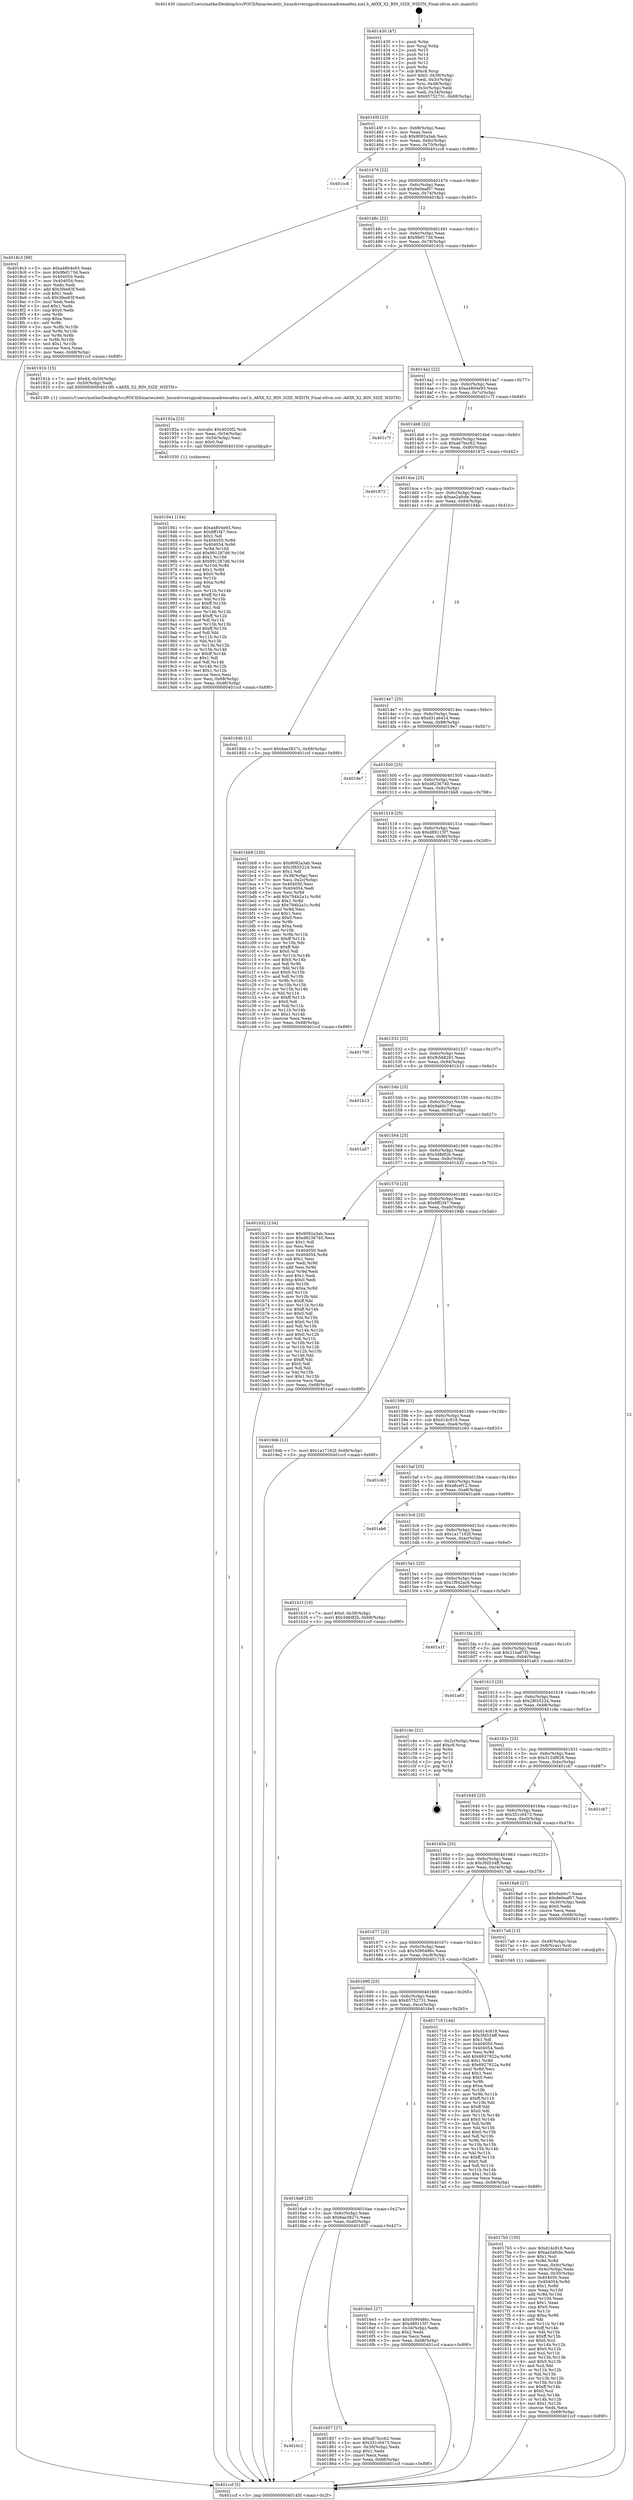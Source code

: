 digraph "0x401430" {
  label = "0x401430 (/mnt/c/Users/mathe/Desktop/tcc/POCII/binaries/extr_linuxdriversgpudrmmsmadrenoa6xx.xml.h_A6XX_X2_BIN_SIZE_WIDTH_Final-ollvm.out::main(0))"
  labelloc = "t"
  node[shape=record]

  Entry [label="",width=0.3,height=0.3,shape=circle,fillcolor=black,style=filled]
  "0x40145f" [label="{
     0x40145f [23]\l
     | [instrs]\l
     &nbsp;&nbsp;0x40145f \<+3\>: mov -0x68(%rbp),%eax\l
     &nbsp;&nbsp;0x401462 \<+2\>: mov %eax,%ecx\l
     &nbsp;&nbsp;0x401464 \<+6\>: sub $0x9092a3ab,%ecx\l
     &nbsp;&nbsp;0x40146a \<+3\>: mov %eax,-0x6c(%rbp)\l
     &nbsp;&nbsp;0x40146d \<+3\>: mov %ecx,-0x70(%rbp)\l
     &nbsp;&nbsp;0x401470 \<+6\>: je 0000000000401cc8 \<main+0x898\>\l
  }"]
  "0x401cc8" [label="{
     0x401cc8\l
  }", style=dashed]
  "0x401476" [label="{
     0x401476 [22]\l
     | [instrs]\l
     &nbsp;&nbsp;0x401476 \<+5\>: jmp 000000000040147b \<main+0x4b\>\l
     &nbsp;&nbsp;0x40147b \<+3\>: mov -0x6c(%rbp),%eax\l
     &nbsp;&nbsp;0x40147e \<+5\>: sub $0x9e0eaf07,%eax\l
     &nbsp;&nbsp;0x401483 \<+3\>: mov %eax,-0x74(%rbp)\l
     &nbsp;&nbsp;0x401486 \<+6\>: je 00000000004018c3 \<main+0x493\>\l
  }"]
  Exit [label="",width=0.3,height=0.3,shape=circle,fillcolor=black,style=filled,peripheries=2]
  "0x4018c3" [label="{
     0x4018c3 [88]\l
     | [instrs]\l
     &nbsp;&nbsp;0x4018c3 \<+5\>: mov $0xa4804e93,%eax\l
     &nbsp;&nbsp;0x4018c8 \<+5\>: mov $0x9fef173d,%ecx\l
     &nbsp;&nbsp;0x4018cd \<+7\>: mov 0x404050,%edx\l
     &nbsp;&nbsp;0x4018d4 \<+7\>: mov 0x404054,%esi\l
     &nbsp;&nbsp;0x4018db \<+2\>: mov %edx,%edi\l
     &nbsp;&nbsp;0x4018dd \<+6\>: add $0x3fee83f,%edi\l
     &nbsp;&nbsp;0x4018e3 \<+3\>: sub $0x1,%edi\l
     &nbsp;&nbsp;0x4018e6 \<+6\>: sub $0x3fee83f,%edi\l
     &nbsp;&nbsp;0x4018ec \<+3\>: imul %edi,%edx\l
     &nbsp;&nbsp;0x4018ef \<+3\>: and $0x1,%edx\l
     &nbsp;&nbsp;0x4018f2 \<+3\>: cmp $0x0,%edx\l
     &nbsp;&nbsp;0x4018f5 \<+4\>: sete %r8b\l
     &nbsp;&nbsp;0x4018f9 \<+3\>: cmp $0xa,%esi\l
     &nbsp;&nbsp;0x4018fc \<+4\>: setl %r9b\l
     &nbsp;&nbsp;0x401900 \<+3\>: mov %r8b,%r10b\l
     &nbsp;&nbsp;0x401903 \<+3\>: and %r9b,%r10b\l
     &nbsp;&nbsp;0x401906 \<+3\>: xor %r9b,%r8b\l
     &nbsp;&nbsp;0x401909 \<+3\>: or %r8b,%r10b\l
     &nbsp;&nbsp;0x40190c \<+4\>: test $0x1,%r10b\l
     &nbsp;&nbsp;0x401910 \<+3\>: cmovne %ecx,%eax\l
     &nbsp;&nbsp;0x401913 \<+3\>: mov %eax,-0x68(%rbp)\l
     &nbsp;&nbsp;0x401916 \<+5\>: jmp 0000000000401ccf \<main+0x89f\>\l
  }"]
  "0x40148c" [label="{
     0x40148c [22]\l
     | [instrs]\l
     &nbsp;&nbsp;0x40148c \<+5\>: jmp 0000000000401491 \<main+0x61\>\l
     &nbsp;&nbsp;0x401491 \<+3\>: mov -0x6c(%rbp),%eax\l
     &nbsp;&nbsp;0x401494 \<+5\>: sub $0x9fef173d,%eax\l
     &nbsp;&nbsp;0x401499 \<+3\>: mov %eax,-0x78(%rbp)\l
     &nbsp;&nbsp;0x40149c \<+6\>: je 000000000040191b \<main+0x4eb\>\l
  }"]
  "0x401941" [label="{
     0x401941 [154]\l
     | [instrs]\l
     &nbsp;&nbsp;0x401941 \<+5\>: mov $0xa4804e93,%esi\l
     &nbsp;&nbsp;0x401946 \<+5\>: mov $0x8ff1f47,%ecx\l
     &nbsp;&nbsp;0x40194b \<+2\>: mov $0x1,%dl\l
     &nbsp;&nbsp;0x40194d \<+8\>: mov 0x404050,%r8d\l
     &nbsp;&nbsp;0x401955 \<+8\>: mov 0x404054,%r9d\l
     &nbsp;&nbsp;0x40195d \<+3\>: mov %r8d,%r10d\l
     &nbsp;&nbsp;0x401960 \<+7\>: add $0x991287d6,%r10d\l
     &nbsp;&nbsp;0x401967 \<+4\>: sub $0x1,%r10d\l
     &nbsp;&nbsp;0x40196b \<+7\>: sub $0x991287d6,%r10d\l
     &nbsp;&nbsp;0x401972 \<+4\>: imul %r10d,%r8d\l
     &nbsp;&nbsp;0x401976 \<+4\>: and $0x1,%r8d\l
     &nbsp;&nbsp;0x40197a \<+4\>: cmp $0x0,%r8d\l
     &nbsp;&nbsp;0x40197e \<+4\>: sete %r11b\l
     &nbsp;&nbsp;0x401982 \<+4\>: cmp $0xa,%r9d\l
     &nbsp;&nbsp;0x401986 \<+3\>: setl %bl\l
     &nbsp;&nbsp;0x401989 \<+3\>: mov %r11b,%r14b\l
     &nbsp;&nbsp;0x40198c \<+4\>: xor $0xff,%r14b\l
     &nbsp;&nbsp;0x401990 \<+3\>: mov %bl,%r15b\l
     &nbsp;&nbsp;0x401993 \<+4\>: xor $0xff,%r15b\l
     &nbsp;&nbsp;0x401997 \<+3\>: xor $0x1,%dl\l
     &nbsp;&nbsp;0x40199a \<+3\>: mov %r14b,%r12b\l
     &nbsp;&nbsp;0x40199d \<+4\>: and $0xff,%r12b\l
     &nbsp;&nbsp;0x4019a1 \<+3\>: and %dl,%r11b\l
     &nbsp;&nbsp;0x4019a4 \<+3\>: mov %r15b,%r13b\l
     &nbsp;&nbsp;0x4019a7 \<+4\>: and $0xff,%r13b\l
     &nbsp;&nbsp;0x4019ab \<+2\>: and %dl,%bl\l
     &nbsp;&nbsp;0x4019ad \<+3\>: or %r11b,%r12b\l
     &nbsp;&nbsp;0x4019b0 \<+3\>: or %bl,%r13b\l
     &nbsp;&nbsp;0x4019b3 \<+3\>: xor %r13b,%r12b\l
     &nbsp;&nbsp;0x4019b6 \<+3\>: or %r15b,%r14b\l
     &nbsp;&nbsp;0x4019b9 \<+4\>: xor $0xff,%r14b\l
     &nbsp;&nbsp;0x4019bd \<+3\>: or $0x1,%dl\l
     &nbsp;&nbsp;0x4019c0 \<+3\>: and %dl,%r14b\l
     &nbsp;&nbsp;0x4019c3 \<+3\>: or %r14b,%r12b\l
     &nbsp;&nbsp;0x4019c6 \<+4\>: test $0x1,%r12b\l
     &nbsp;&nbsp;0x4019ca \<+3\>: cmovne %ecx,%esi\l
     &nbsp;&nbsp;0x4019cd \<+3\>: mov %esi,-0x68(%rbp)\l
     &nbsp;&nbsp;0x4019d0 \<+6\>: mov %eax,-0xd8(%rbp)\l
     &nbsp;&nbsp;0x4019d6 \<+5\>: jmp 0000000000401ccf \<main+0x89f\>\l
  }"]
  "0x40191b" [label="{
     0x40191b [15]\l
     | [instrs]\l
     &nbsp;&nbsp;0x40191b \<+7\>: movl $0x64,-0x50(%rbp)\l
     &nbsp;&nbsp;0x401922 \<+3\>: mov -0x50(%rbp),%edi\l
     &nbsp;&nbsp;0x401925 \<+5\>: call 00000000004013f0 \<A6XX_X2_BIN_SIZE_WIDTH\>\l
     | [calls]\l
     &nbsp;&nbsp;0x4013f0 \{1\} (/mnt/c/Users/mathe/Desktop/tcc/POCII/binaries/extr_linuxdriversgpudrmmsmadrenoa6xx.xml.h_A6XX_X2_BIN_SIZE_WIDTH_Final-ollvm.out::A6XX_X2_BIN_SIZE_WIDTH)\l
  }"]
  "0x4014a2" [label="{
     0x4014a2 [22]\l
     | [instrs]\l
     &nbsp;&nbsp;0x4014a2 \<+5\>: jmp 00000000004014a7 \<main+0x77\>\l
     &nbsp;&nbsp;0x4014a7 \<+3\>: mov -0x6c(%rbp),%eax\l
     &nbsp;&nbsp;0x4014aa \<+5\>: sub $0xa4804e93,%eax\l
     &nbsp;&nbsp;0x4014af \<+3\>: mov %eax,-0x7c(%rbp)\l
     &nbsp;&nbsp;0x4014b2 \<+6\>: je 0000000000401c7f \<main+0x84f\>\l
  }"]
  "0x40192a" [label="{
     0x40192a [23]\l
     | [instrs]\l
     &nbsp;&nbsp;0x40192a \<+10\>: movabs $0x4020f2,%rdi\l
     &nbsp;&nbsp;0x401934 \<+3\>: mov %eax,-0x54(%rbp)\l
     &nbsp;&nbsp;0x401937 \<+3\>: mov -0x54(%rbp),%esi\l
     &nbsp;&nbsp;0x40193a \<+2\>: mov $0x0,%al\l
     &nbsp;&nbsp;0x40193c \<+5\>: call 0000000000401030 \<printf@plt\>\l
     | [calls]\l
     &nbsp;&nbsp;0x401030 \{1\} (unknown)\l
  }"]
  "0x401c7f" [label="{
     0x401c7f\l
  }", style=dashed]
  "0x4014b8" [label="{
     0x4014b8 [22]\l
     | [instrs]\l
     &nbsp;&nbsp;0x4014b8 \<+5\>: jmp 00000000004014bd \<main+0x8d\>\l
     &nbsp;&nbsp;0x4014bd \<+3\>: mov -0x6c(%rbp),%eax\l
     &nbsp;&nbsp;0x4014c0 \<+5\>: sub $0xa67bcc62,%eax\l
     &nbsp;&nbsp;0x4014c5 \<+3\>: mov %eax,-0x80(%rbp)\l
     &nbsp;&nbsp;0x4014c8 \<+6\>: je 0000000000401872 \<main+0x442\>\l
  }"]
  "0x4016c2" [label="{
     0x4016c2\l
  }", style=dashed]
  "0x401872" [label="{
     0x401872\l
  }", style=dashed]
  "0x4014ce" [label="{
     0x4014ce [25]\l
     | [instrs]\l
     &nbsp;&nbsp;0x4014ce \<+5\>: jmp 00000000004014d3 \<main+0xa3\>\l
     &nbsp;&nbsp;0x4014d3 \<+3\>: mov -0x6c(%rbp),%eax\l
     &nbsp;&nbsp;0x4014d6 \<+5\>: sub $0xae2afcde,%eax\l
     &nbsp;&nbsp;0x4014db \<+6\>: mov %eax,-0x84(%rbp)\l
     &nbsp;&nbsp;0x4014e1 \<+6\>: je 000000000040184b \<main+0x41b\>\l
  }"]
  "0x401857" [label="{
     0x401857 [27]\l
     | [instrs]\l
     &nbsp;&nbsp;0x401857 \<+5\>: mov $0xa67bcc62,%eax\l
     &nbsp;&nbsp;0x40185c \<+5\>: mov $0x351c6473,%ecx\l
     &nbsp;&nbsp;0x401861 \<+3\>: mov -0x30(%rbp),%edx\l
     &nbsp;&nbsp;0x401864 \<+3\>: cmp $0x1,%edx\l
     &nbsp;&nbsp;0x401867 \<+3\>: cmovl %ecx,%eax\l
     &nbsp;&nbsp;0x40186a \<+3\>: mov %eax,-0x68(%rbp)\l
     &nbsp;&nbsp;0x40186d \<+5\>: jmp 0000000000401ccf \<main+0x89f\>\l
  }"]
  "0x40184b" [label="{
     0x40184b [12]\l
     | [instrs]\l
     &nbsp;&nbsp;0x40184b \<+7\>: movl $0x6ae3827c,-0x68(%rbp)\l
     &nbsp;&nbsp;0x401852 \<+5\>: jmp 0000000000401ccf \<main+0x89f\>\l
  }"]
  "0x4014e7" [label="{
     0x4014e7 [25]\l
     | [instrs]\l
     &nbsp;&nbsp;0x4014e7 \<+5\>: jmp 00000000004014ec \<main+0xbc\>\l
     &nbsp;&nbsp;0x4014ec \<+3\>: mov -0x6c(%rbp),%eax\l
     &nbsp;&nbsp;0x4014ef \<+5\>: sub $0xd31a6424,%eax\l
     &nbsp;&nbsp;0x4014f4 \<+6\>: mov %eax,-0x88(%rbp)\l
     &nbsp;&nbsp;0x4014fa \<+6\>: je 00000000004019e7 \<main+0x5b7\>\l
  }"]
  "0x4017b5" [label="{
     0x4017b5 [150]\l
     | [instrs]\l
     &nbsp;&nbsp;0x4017b5 \<+5\>: mov $0xd14c818,%ecx\l
     &nbsp;&nbsp;0x4017ba \<+5\>: mov $0xae2afcde,%edx\l
     &nbsp;&nbsp;0x4017bf \<+3\>: mov $0x1,%sil\l
     &nbsp;&nbsp;0x4017c2 \<+3\>: xor %r8d,%r8d\l
     &nbsp;&nbsp;0x4017c5 \<+3\>: mov %eax,-0x4c(%rbp)\l
     &nbsp;&nbsp;0x4017c8 \<+3\>: mov -0x4c(%rbp),%eax\l
     &nbsp;&nbsp;0x4017cb \<+3\>: mov %eax,-0x30(%rbp)\l
     &nbsp;&nbsp;0x4017ce \<+7\>: mov 0x404050,%eax\l
     &nbsp;&nbsp;0x4017d5 \<+8\>: mov 0x404054,%r9d\l
     &nbsp;&nbsp;0x4017dd \<+4\>: sub $0x1,%r8d\l
     &nbsp;&nbsp;0x4017e1 \<+3\>: mov %eax,%r10d\l
     &nbsp;&nbsp;0x4017e4 \<+3\>: add %r8d,%r10d\l
     &nbsp;&nbsp;0x4017e7 \<+4\>: imul %r10d,%eax\l
     &nbsp;&nbsp;0x4017eb \<+3\>: and $0x1,%eax\l
     &nbsp;&nbsp;0x4017ee \<+3\>: cmp $0x0,%eax\l
     &nbsp;&nbsp;0x4017f1 \<+4\>: sete %r11b\l
     &nbsp;&nbsp;0x4017f5 \<+4\>: cmp $0xa,%r9d\l
     &nbsp;&nbsp;0x4017f9 \<+3\>: setl %bl\l
     &nbsp;&nbsp;0x4017fc \<+3\>: mov %r11b,%r14b\l
     &nbsp;&nbsp;0x4017ff \<+4\>: xor $0xff,%r14b\l
     &nbsp;&nbsp;0x401803 \<+3\>: mov %bl,%r15b\l
     &nbsp;&nbsp;0x401806 \<+4\>: xor $0xff,%r15b\l
     &nbsp;&nbsp;0x40180a \<+4\>: xor $0x0,%sil\l
     &nbsp;&nbsp;0x40180e \<+3\>: mov %r14b,%r12b\l
     &nbsp;&nbsp;0x401811 \<+4\>: and $0x0,%r12b\l
     &nbsp;&nbsp;0x401815 \<+3\>: and %sil,%r11b\l
     &nbsp;&nbsp;0x401818 \<+3\>: mov %r15b,%r13b\l
     &nbsp;&nbsp;0x40181b \<+4\>: and $0x0,%r13b\l
     &nbsp;&nbsp;0x40181f \<+3\>: and %sil,%bl\l
     &nbsp;&nbsp;0x401822 \<+3\>: or %r11b,%r12b\l
     &nbsp;&nbsp;0x401825 \<+3\>: or %bl,%r13b\l
     &nbsp;&nbsp;0x401828 \<+3\>: xor %r13b,%r12b\l
     &nbsp;&nbsp;0x40182b \<+3\>: or %r15b,%r14b\l
     &nbsp;&nbsp;0x40182e \<+4\>: xor $0xff,%r14b\l
     &nbsp;&nbsp;0x401832 \<+4\>: or $0x0,%sil\l
     &nbsp;&nbsp;0x401836 \<+3\>: and %sil,%r14b\l
     &nbsp;&nbsp;0x401839 \<+3\>: or %r14b,%r12b\l
     &nbsp;&nbsp;0x40183c \<+4\>: test $0x1,%r12b\l
     &nbsp;&nbsp;0x401840 \<+3\>: cmovne %edx,%ecx\l
     &nbsp;&nbsp;0x401843 \<+3\>: mov %ecx,-0x68(%rbp)\l
     &nbsp;&nbsp;0x401846 \<+5\>: jmp 0000000000401ccf \<main+0x89f\>\l
  }"]
  "0x4019e7" [label="{
     0x4019e7\l
  }", style=dashed]
  "0x401500" [label="{
     0x401500 [25]\l
     | [instrs]\l
     &nbsp;&nbsp;0x401500 \<+5\>: jmp 0000000000401505 \<main+0xd5\>\l
     &nbsp;&nbsp;0x401505 \<+3\>: mov -0x6c(%rbp),%eax\l
     &nbsp;&nbsp;0x401508 \<+5\>: sub $0xd8236740,%eax\l
     &nbsp;&nbsp;0x40150d \<+6\>: mov %eax,-0x8c(%rbp)\l
     &nbsp;&nbsp;0x401513 \<+6\>: je 0000000000401bb8 \<main+0x788\>\l
  }"]
  "0x401430" [label="{
     0x401430 [47]\l
     | [instrs]\l
     &nbsp;&nbsp;0x401430 \<+1\>: push %rbp\l
     &nbsp;&nbsp;0x401431 \<+3\>: mov %rsp,%rbp\l
     &nbsp;&nbsp;0x401434 \<+2\>: push %r15\l
     &nbsp;&nbsp;0x401436 \<+2\>: push %r14\l
     &nbsp;&nbsp;0x401438 \<+2\>: push %r13\l
     &nbsp;&nbsp;0x40143a \<+2\>: push %r12\l
     &nbsp;&nbsp;0x40143c \<+1\>: push %rbx\l
     &nbsp;&nbsp;0x40143d \<+7\>: sub $0xc8,%rsp\l
     &nbsp;&nbsp;0x401444 \<+7\>: movl $0x0,-0x38(%rbp)\l
     &nbsp;&nbsp;0x40144b \<+3\>: mov %edi,-0x3c(%rbp)\l
     &nbsp;&nbsp;0x40144e \<+4\>: mov %rsi,-0x48(%rbp)\l
     &nbsp;&nbsp;0x401452 \<+3\>: mov -0x3c(%rbp),%edi\l
     &nbsp;&nbsp;0x401455 \<+3\>: mov %edi,-0x34(%rbp)\l
     &nbsp;&nbsp;0x401458 \<+7\>: movl $0x65752731,-0x68(%rbp)\l
  }"]
  "0x401bb8" [label="{
     0x401bb8 [150]\l
     | [instrs]\l
     &nbsp;&nbsp;0x401bb8 \<+5\>: mov $0x9092a3ab,%eax\l
     &nbsp;&nbsp;0x401bbd \<+5\>: mov $0x2f655224,%ecx\l
     &nbsp;&nbsp;0x401bc2 \<+2\>: mov $0x1,%dl\l
     &nbsp;&nbsp;0x401bc4 \<+3\>: mov -0x38(%rbp),%esi\l
     &nbsp;&nbsp;0x401bc7 \<+3\>: mov %esi,-0x2c(%rbp)\l
     &nbsp;&nbsp;0x401bca \<+7\>: mov 0x404050,%esi\l
     &nbsp;&nbsp;0x401bd1 \<+7\>: mov 0x404054,%edi\l
     &nbsp;&nbsp;0x401bd8 \<+3\>: mov %esi,%r8d\l
     &nbsp;&nbsp;0x401bdb \<+7\>: add $0x794b2a1c,%r8d\l
     &nbsp;&nbsp;0x401be2 \<+4\>: sub $0x1,%r8d\l
     &nbsp;&nbsp;0x401be6 \<+7\>: sub $0x794b2a1c,%r8d\l
     &nbsp;&nbsp;0x401bed \<+4\>: imul %r8d,%esi\l
     &nbsp;&nbsp;0x401bf1 \<+3\>: and $0x1,%esi\l
     &nbsp;&nbsp;0x401bf4 \<+3\>: cmp $0x0,%esi\l
     &nbsp;&nbsp;0x401bf7 \<+4\>: sete %r9b\l
     &nbsp;&nbsp;0x401bfb \<+3\>: cmp $0xa,%edi\l
     &nbsp;&nbsp;0x401bfe \<+4\>: setl %r10b\l
     &nbsp;&nbsp;0x401c02 \<+3\>: mov %r9b,%r11b\l
     &nbsp;&nbsp;0x401c05 \<+4\>: xor $0xff,%r11b\l
     &nbsp;&nbsp;0x401c09 \<+3\>: mov %r10b,%bl\l
     &nbsp;&nbsp;0x401c0c \<+3\>: xor $0xff,%bl\l
     &nbsp;&nbsp;0x401c0f \<+3\>: xor $0x0,%dl\l
     &nbsp;&nbsp;0x401c12 \<+3\>: mov %r11b,%r14b\l
     &nbsp;&nbsp;0x401c15 \<+4\>: and $0x0,%r14b\l
     &nbsp;&nbsp;0x401c19 \<+3\>: and %dl,%r9b\l
     &nbsp;&nbsp;0x401c1c \<+3\>: mov %bl,%r15b\l
     &nbsp;&nbsp;0x401c1f \<+4\>: and $0x0,%r15b\l
     &nbsp;&nbsp;0x401c23 \<+3\>: and %dl,%r10b\l
     &nbsp;&nbsp;0x401c26 \<+3\>: or %r9b,%r14b\l
     &nbsp;&nbsp;0x401c29 \<+3\>: or %r10b,%r15b\l
     &nbsp;&nbsp;0x401c2c \<+3\>: xor %r15b,%r14b\l
     &nbsp;&nbsp;0x401c2f \<+3\>: or %bl,%r11b\l
     &nbsp;&nbsp;0x401c32 \<+4\>: xor $0xff,%r11b\l
     &nbsp;&nbsp;0x401c36 \<+3\>: or $0x0,%dl\l
     &nbsp;&nbsp;0x401c39 \<+3\>: and %dl,%r11b\l
     &nbsp;&nbsp;0x401c3c \<+3\>: or %r11b,%r14b\l
     &nbsp;&nbsp;0x401c3f \<+4\>: test $0x1,%r14b\l
     &nbsp;&nbsp;0x401c43 \<+3\>: cmovne %ecx,%eax\l
     &nbsp;&nbsp;0x401c46 \<+3\>: mov %eax,-0x68(%rbp)\l
     &nbsp;&nbsp;0x401c49 \<+5\>: jmp 0000000000401ccf \<main+0x89f\>\l
  }"]
  "0x401519" [label="{
     0x401519 [25]\l
     | [instrs]\l
     &nbsp;&nbsp;0x401519 \<+5\>: jmp 000000000040151e \<main+0xee\>\l
     &nbsp;&nbsp;0x40151e \<+3\>: mov -0x6c(%rbp),%eax\l
     &nbsp;&nbsp;0x401521 \<+5\>: sub $0xd89115f7,%eax\l
     &nbsp;&nbsp;0x401526 \<+6\>: mov %eax,-0x90(%rbp)\l
     &nbsp;&nbsp;0x40152c \<+6\>: je 0000000000401700 \<main+0x2d0\>\l
  }"]
  "0x401ccf" [label="{
     0x401ccf [5]\l
     | [instrs]\l
     &nbsp;&nbsp;0x401ccf \<+5\>: jmp 000000000040145f \<main+0x2f\>\l
  }"]
  "0x401700" [label="{
     0x401700\l
  }", style=dashed]
  "0x401532" [label="{
     0x401532 [25]\l
     | [instrs]\l
     &nbsp;&nbsp;0x401532 \<+5\>: jmp 0000000000401537 \<main+0x107\>\l
     &nbsp;&nbsp;0x401537 \<+3\>: mov -0x6c(%rbp),%eax\l
     &nbsp;&nbsp;0x40153a \<+5\>: sub $0xfb568281,%eax\l
     &nbsp;&nbsp;0x40153f \<+6\>: mov %eax,-0x94(%rbp)\l
     &nbsp;&nbsp;0x401545 \<+6\>: je 0000000000401b13 \<main+0x6e3\>\l
  }"]
  "0x4016a9" [label="{
     0x4016a9 [25]\l
     | [instrs]\l
     &nbsp;&nbsp;0x4016a9 \<+5\>: jmp 00000000004016ae \<main+0x27e\>\l
     &nbsp;&nbsp;0x4016ae \<+3\>: mov -0x6c(%rbp),%eax\l
     &nbsp;&nbsp;0x4016b1 \<+5\>: sub $0x6ae3827c,%eax\l
     &nbsp;&nbsp;0x4016b6 \<+6\>: mov %eax,-0xd0(%rbp)\l
     &nbsp;&nbsp;0x4016bc \<+6\>: je 0000000000401857 \<main+0x427\>\l
  }"]
  "0x401b13" [label="{
     0x401b13\l
  }", style=dashed]
  "0x40154b" [label="{
     0x40154b [25]\l
     | [instrs]\l
     &nbsp;&nbsp;0x40154b \<+5\>: jmp 0000000000401550 \<main+0x120\>\l
     &nbsp;&nbsp;0x401550 \<+3\>: mov -0x6c(%rbp),%eax\l
     &nbsp;&nbsp;0x401553 \<+5\>: sub $0x9ab0c7,%eax\l
     &nbsp;&nbsp;0x401558 \<+6\>: mov %eax,-0x98(%rbp)\l
     &nbsp;&nbsp;0x40155e \<+6\>: je 0000000000401a57 \<main+0x627\>\l
  }"]
  "0x4016e5" [label="{
     0x4016e5 [27]\l
     | [instrs]\l
     &nbsp;&nbsp;0x4016e5 \<+5\>: mov $0x5090486c,%eax\l
     &nbsp;&nbsp;0x4016ea \<+5\>: mov $0xd89115f7,%ecx\l
     &nbsp;&nbsp;0x4016ef \<+3\>: mov -0x34(%rbp),%edx\l
     &nbsp;&nbsp;0x4016f2 \<+3\>: cmp $0x2,%edx\l
     &nbsp;&nbsp;0x4016f5 \<+3\>: cmovne %ecx,%eax\l
     &nbsp;&nbsp;0x4016f8 \<+3\>: mov %eax,-0x68(%rbp)\l
     &nbsp;&nbsp;0x4016fb \<+5\>: jmp 0000000000401ccf \<main+0x89f\>\l
  }"]
  "0x401a57" [label="{
     0x401a57\l
  }", style=dashed]
  "0x401564" [label="{
     0x401564 [25]\l
     | [instrs]\l
     &nbsp;&nbsp;0x401564 \<+5\>: jmp 0000000000401569 \<main+0x139\>\l
     &nbsp;&nbsp;0x401569 \<+3\>: mov -0x6c(%rbp),%eax\l
     &nbsp;&nbsp;0x40156c \<+5\>: sub $0x3d8df2b,%eax\l
     &nbsp;&nbsp;0x401571 \<+6\>: mov %eax,-0x9c(%rbp)\l
     &nbsp;&nbsp;0x401577 \<+6\>: je 0000000000401b32 \<main+0x702\>\l
  }"]
  "0x401690" [label="{
     0x401690 [25]\l
     | [instrs]\l
     &nbsp;&nbsp;0x401690 \<+5\>: jmp 0000000000401695 \<main+0x265\>\l
     &nbsp;&nbsp;0x401695 \<+3\>: mov -0x6c(%rbp),%eax\l
     &nbsp;&nbsp;0x401698 \<+5\>: sub $0x65752731,%eax\l
     &nbsp;&nbsp;0x40169d \<+6\>: mov %eax,-0xcc(%rbp)\l
     &nbsp;&nbsp;0x4016a3 \<+6\>: je 00000000004016e5 \<main+0x2b5\>\l
  }"]
  "0x401b32" [label="{
     0x401b32 [134]\l
     | [instrs]\l
     &nbsp;&nbsp;0x401b32 \<+5\>: mov $0x9092a3ab,%eax\l
     &nbsp;&nbsp;0x401b37 \<+5\>: mov $0xd8236740,%ecx\l
     &nbsp;&nbsp;0x401b3c \<+2\>: mov $0x1,%dl\l
     &nbsp;&nbsp;0x401b3e \<+2\>: xor %esi,%esi\l
     &nbsp;&nbsp;0x401b40 \<+7\>: mov 0x404050,%edi\l
     &nbsp;&nbsp;0x401b47 \<+8\>: mov 0x404054,%r8d\l
     &nbsp;&nbsp;0x401b4f \<+3\>: sub $0x1,%esi\l
     &nbsp;&nbsp;0x401b52 \<+3\>: mov %edi,%r9d\l
     &nbsp;&nbsp;0x401b55 \<+3\>: add %esi,%r9d\l
     &nbsp;&nbsp;0x401b58 \<+4\>: imul %r9d,%edi\l
     &nbsp;&nbsp;0x401b5c \<+3\>: and $0x1,%edi\l
     &nbsp;&nbsp;0x401b5f \<+3\>: cmp $0x0,%edi\l
     &nbsp;&nbsp;0x401b62 \<+4\>: sete %r10b\l
     &nbsp;&nbsp;0x401b66 \<+4\>: cmp $0xa,%r8d\l
     &nbsp;&nbsp;0x401b6a \<+4\>: setl %r11b\l
     &nbsp;&nbsp;0x401b6e \<+3\>: mov %r10b,%bl\l
     &nbsp;&nbsp;0x401b71 \<+3\>: xor $0xff,%bl\l
     &nbsp;&nbsp;0x401b74 \<+3\>: mov %r11b,%r14b\l
     &nbsp;&nbsp;0x401b77 \<+4\>: xor $0xff,%r14b\l
     &nbsp;&nbsp;0x401b7b \<+3\>: xor $0x0,%dl\l
     &nbsp;&nbsp;0x401b7e \<+3\>: mov %bl,%r15b\l
     &nbsp;&nbsp;0x401b81 \<+4\>: and $0x0,%r15b\l
     &nbsp;&nbsp;0x401b85 \<+3\>: and %dl,%r10b\l
     &nbsp;&nbsp;0x401b88 \<+3\>: mov %r14b,%r12b\l
     &nbsp;&nbsp;0x401b8b \<+4\>: and $0x0,%r12b\l
     &nbsp;&nbsp;0x401b8f \<+3\>: and %dl,%r11b\l
     &nbsp;&nbsp;0x401b92 \<+3\>: or %r10b,%r15b\l
     &nbsp;&nbsp;0x401b95 \<+3\>: or %r11b,%r12b\l
     &nbsp;&nbsp;0x401b98 \<+3\>: xor %r12b,%r15b\l
     &nbsp;&nbsp;0x401b9b \<+3\>: or %r14b,%bl\l
     &nbsp;&nbsp;0x401b9e \<+3\>: xor $0xff,%bl\l
     &nbsp;&nbsp;0x401ba1 \<+3\>: or $0x0,%dl\l
     &nbsp;&nbsp;0x401ba4 \<+2\>: and %dl,%bl\l
     &nbsp;&nbsp;0x401ba6 \<+3\>: or %bl,%r15b\l
     &nbsp;&nbsp;0x401ba9 \<+4\>: test $0x1,%r15b\l
     &nbsp;&nbsp;0x401bad \<+3\>: cmovne %ecx,%eax\l
     &nbsp;&nbsp;0x401bb0 \<+3\>: mov %eax,-0x68(%rbp)\l
     &nbsp;&nbsp;0x401bb3 \<+5\>: jmp 0000000000401ccf \<main+0x89f\>\l
  }"]
  "0x40157d" [label="{
     0x40157d [25]\l
     | [instrs]\l
     &nbsp;&nbsp;0x40157d \<+5\>: jmp 0000000000401582 \<main+0x152\>\l
     &nbsp;&nbsp;0x401582 \<+3\>: mov -0x6c(%rbp),%eax\l
     &nbsp;&nbsp;0x401585 \<+5\>: sub $0x8ff1f47,%eax\l
     &nbsp;&nbsp;0x40158a \<+6\>: mov %eax,-0xa0(%rbp)\l
     &nbsp;&nbsp;0x401590 \<+6\>: je 00000000004019db \<main+0x5ab\>\l
  }"]
  "0x401718" [label="{
     0x401718 [144]\l
     | [instrs]\l
     &nbsp;&nbsp;0x401718 \<+5\>: mov $0xd14c818,%eax\l
     &nbsp;&nbsp;0x40171d \<+5\>: mov $0x3fd534ff,%ecx\l
     &nbsp;&nbsp;0x401722 \<+2\>: mov $0x1,%dl\l
     &nbsp;&nbsp;0x401724 \<+7\>: mov 0x404050,%esi\l
     &nbsp;&nbsp;0x40172b \<+7\>: mov 0x404054,%edi\l
     &nbsp;&nbsp;0x401732 \<+3\>: mov %esi,%r8d\l
     &nbsp;&nbsp;0x401735 \<+7\>: add $0x6927922a,%r8d\l
     &nbsp;&nbsp;0x40173c \<+4\>: sub $0x1,%r8d\l
     &nbsp;&nbsp;0x401740 \<+7\>: sub $0x6927922a,%r8d\l
     &nbsp;&nbsp;0x401747 \<+4\>: imul %r8d,%esi\l
     &nbsp;&nbsp;0x40174b \<+3\>: and $0x1,%esi\l
     &nbsp;&nbsp;0x40174e \<+3\>: cmp $0x0,%esi\l
     &nbsp;&nbsp;0x401751 \<+4\>: sete %r9b\l
     &nbsp;&nbsp;0x401755 \<+3\>: cmp $0xa,%edi\l
     &nbsp;&nbsp;0x401758 \<+4\>: setl %r10b\l
     &nbsp;&nbsp;0x40175c \<+3\>: mov %r9b,%r11b\l
     &nbsp;&nbsp;0x40175f \<+4\>: xor $0xff,%r11b\l
     &nbsp;&nbsp;0x401763 \<+3\>: mov %r10b,%bl\l
     &nbsp;&nbsp;0x401766 \<+3\>: xor $0xff,%bl\l
     &nbsp;&nbsp;0x401769 \<+3\>: xor $0x0,%dl\l
     &nbsp;&nbsp;0x40176c \<+3\>: mov %r11b,%r14b\l
     &nbsp;&nbsp;0x40176f \<+4\>: and $0x0,%r14b\l
     &nbsp;&nbsp;0x401773 \<+3\>: and %dl,%r9b\l
     &nbsp;&nbsp;0x401776 \<+3\>: mov %bl,%r15b\l
     &nbsp;&nbsp;0x401779 \<+4\>: and $0x0,%r15b\l
     &nbsp;&nbsp;0x40177d \<+3\>: and %dl,%r10b\l
     &nbsp;&nbsp;0x401780 \<+3\>: or %r9b,%r14b\l
     &nbsp;&nbsp;0x401783 \<+3\>: or %r10b,%r15b\l
     &nbsp;&nbsp;0x401786 \<+3\>: xor %r15b,%r14b\l
     &nbsp;&nbsp;0x401789 \<+3\>: or %bl,%r11b\l
     &nbsp;&nbsp;0x40178c \<+4\>: xor $0xff,%r11b\l
     &nbsp;&nbsp;0x401790 \<+3\>: or $0x0,%dl\l
     &nbsp;&nbsp;0x401793 \<+3\>: and %dl,%r11b\l
     &nbsp;&nbsp;0x401796 \<+3\>: or %r11b,%r14b\l
     &nbsp;&nbsp;0x401799 \<+4\>: test $0x1,%r14b\l
     &nbsp;&nbsp;0x40179d \<+3\>: cmovne %ecx,%eax\l
     &nbsp;&nbsp;0x4017a0 \<+3\>: mov %eax,-0x68(%rbp)\l
     &nbsp;&nbsp;0x4017a3 \<+5\>: jmp 0000000000401ccf \<main+0x89f\>\l
  }"]
  "0x4019db" [label="{
     0x4019db [12]\l
     | [instrs]\l
     &nbsp;&nbsp;0x4019db \<+7\>: movl $0x1a17162f,-0x68(%rbp)\l
     &nbsp;&nbsp;0x4019e2 \<+5\>: jmp 0000000000401ccf \<main+0x89f\>\l
  }"]
  "0x401596" [label="{
     0x401596 [25]\l
     | [instrs]\l
     &nbsp;&nbsp;0x401596 \<+5\>: jmp 000000000040159b \<main+0x16b\>\l
     &nbsp;&nbsp;0x40159b \<+3\>: mov -0x6c(%rbp),%eax\l
     &nbsp;&nbsp;0x40159e \<+5\>: sub $0xd14c818,%eax\l
     &nbsp;&nbsp;0x4015a3 \<+6\>: mov %eax,-0xa4(%rbp)\l
     &nbsp;&nbsp;0x4015a9 \<+6\>: je 0000000000401c63 \<main+0x833\>\l
  }"]
  "0x401677" [label="{
     0x401677 [25]\l
     | [instrs]\l
     &nbsp;&nbsp;0x401677 \<+5\>: jmp 000000000040167c \<main+0x24c\>\l
     &nbsp;&nbsp;0x40167c \<+3\>: mov -0x6c(%rbp),%eax\l
     &nbsp;&nbsp;0x40167f \<+5\>: sub $0x5090486c,%eax\l
     &nbsp;&nbsp;0x401684 \<+6\>: mov %eax,-0xc8(%rbp)\l
     &nbsp;&nbsp;0x40168a \<+6\>: je 0000000000401718 \<main+0x2e8\>\l
  }"]
  "0x401c63" [label="{
     0x401c63\l
  }", style=dashed]
  "0x4015af" [label="{
     0x4015af [25]\l
     | [instrs]\l
     &nbsp;&nbsp;0x4015af \<+5\>: jmp 00000000004015b4 \<main+0x184\>\l
     &nbsp;&nbsp;0x4015b4 \<+3\>: mov -0x6c(%rbp),%eax\l
     &nbsp;&nbsp;0x4015b7 \<+5\>: sub $0xe8cef12,%eax\l
     &nbsp;&nbsp;0x4015bc \<+6\>: mov %eax,-0xa8(%rbp)\l
     &nbsp;&nbsp;0x4015c2 \<+6\>: je 0000000000401ab6 \<main+0x686\>\l
  }"]
  "0x4017a8" [label="{
     0x4017a8 [13]\l
     | [instrs]\l
     &nbsp;&nbsp;0x4017a8 \<+4\>: mov -0x48(%rbp),%rax\l
     &nbsp;&nbsp;0x4017ac \<+4\>: mov 0x8(%rax),%rdi\l
     &nbsp;&nbsp;0x4017b0 \<+5\>: call 0000000000401040 \<atoi@plt\>\l
     | [calls]\l
     &nbsp;&nbsp;0x401040 \{1\} (unknown)\l
  }"]
  "0x401ab6" [label="{
     0x401ab6\l
  }", style=dashed]
  "0x4015c8" [label="{
     0x4015c8 [25]\l
     | [instrs]\l
     &nbsp;&nbsp;0x4015c8 \<+5\>: jmp 00000000004015cd \<main+0x19d\>\l
     &nbsp;&nbsp;0x4015cd \<+3\>: mov -0x6c(%rbp),%eax\l
     &nbsp;&nbsp;0x4015d0 \<+5\>: sub $0x1a17162f,%eax\l
     &nbsp;&nbsp;0x4015d5 \<+6\>: mov %eax,-0xac(%rbp)\l
     &nbsp;&nbsp;0x4015db \<+6\>: je 0000000000401b1f \<main+0x6ef\>\l
  }"]
  "0x40165e" [label="{
     0x40165e [25]\l
     | [instrs]\l
     &nbsp;&nbsp;0x40165e \<+5\>: jmp 0000000000401663 \<main+0x233\>\l
     &nbsp;&nbsp;0x401663 \<+3\>: mov -0x6c(%rbp),%eax\l
     &nbsp;&nbsp;0x401666 \<+5\>: sub $0x3fd534ff,%eax\l
     &nbsp;&nbsp;0x40166b \<+6\>: mov %eax,-0xc4(%rbp)\l
     &nbsp;&nbsp;0x401671 \<+6\>: je 00000000004017a8 \<main+0x378\>\l
  }"]
  "0x401b1f" [label="{
     0x401b1f [19]\l
     | [instrs]\l
     &nbsp;&nbsp;0x401b1f \<+7\>: movl $0x0,-0x38(%rbp)\l
     &nbsp;&nbsp;0x401b26 \<+7\>: movl $0x3d8df2b,-0x68(%rbp)\l
     &nbsp;&nbsp;0x401b2d \<+5\>: jmp 0000000000401ccf \<main+0x89f\>\l
  }"]
  "0x4015e1" [label="{
     0x4015e1 [25]\l
     | [instrs]\l
     &nbsp;&nbsp;0x4015e1 \<+5\>: jmp 00000000004015e6 \<main+0x1b6\>\l
     &nbsp;&nbsp;0x4015e6 \<+3\>: mov -0x6c(%rbp),%eax\l
     &nbsp;&nbsp;0x4015e9 \<+5\>: sub $0x1f942ac9,%eax\l
     &nbsp;&nbsp;0x4015ee \<+6\>: mov %eax,-0xb0(%rbp)\l
     &nbsp;&nbsp;0x4015f4 \<+6\>: je 0000000000401a1f \<main+0x5ef\>\l
  }"]
  "0x4018a8" [label="{
     0x4018a8 [27]\l
     | [instrs]\l
     &nbsp;&nbsp;0x4018a8 \<+5\>: mov $0x9ab0c7,%eax\l
     &nbsp;&nbsp;0x4018ad \<+5\>: mov $0x9e0eaf07,%ecx\l
     &nbsp;&nbsp;0x4018b2 \<+3\>: mov -0x30(%rbp),%edx\l
     &nbsp;&nbsp;0x4018b5 \<+3\>: cmp $0x0,%edx\l
     &nbsp;&nbsp;0x4018b8 \<+3\>: cmove %ecx,%eax\l
     &nbsp;&nbsp;0x4018bb \<+3\>: mov %eax,-0x68(%rbp)\l
     &nbsp;&nbsp;0x4018be \<+5\>: jmp 0000000000401ccf \<main+0x89f\>\l
  }"]
  "0x401a1f" [label="{
     0x401a1f\l
  }", style=dashed]
  "0x4015fa" [label="{
     0x4015fa [25]\l
     | [instrs]\l
     &nbsp;&nbsp;0x4015fa \<+5\>: jmp 00000000004015ff \<main+0x1cf\>\l
     &nbsp;&nbsp;0x4015ff \<+3\>: mov -0x6c(%rbp),%eax\l
     &nbsp;&nbsp;0x401602 \<+5\>: sub $0x21ba67f2,%eax\l
     &nbsp;&nbsp;0x401607 \<+6\>: mov %eax,-0xb4(%rbp)\l
     &nbsp;&nbsp;0x40160d \<+6\>: je 0000000000401a63 \<main+0x633\>\l
  }"]
  "0x401645" [label="{
     0x401645 [25]\l
     | [instrs]\l
     &nbsp;&nbsp;0x401645 \<+5\>: jmp 000000000040164a \<main+0x21a\>\l
     &nbsp;&nbsp;0x40164a \<+3\>: mov -0x6c(%rbp),%eax\l
     &nbsp;&nbsp;0x40164d \<+5\>: sub $0x351c6473,%eax\l
     &nbsp;&nbsp;0x401652 \<+6\>: mov %eax,-0xc0(%rbp)\l
     &nbsp;&nbsp;0x401658 \<+6\>: je 00000000004018a8 \<main+0x478\>\l
  }"]
  "0x401a63" [label="{
     0x401a63\l
  }", style=dashed]
  "0x401613" [label="{
     0x401613 [25]\l
     | [instrs]\l
     &nbsp;&nbsp;0x401613 \<+5\>: jmp 0000000000401618 \<main+0x1e8\>\l
     &nbsp;&nbsp;0x401618 \<+3\>: mov -0x6c(%rbp),%eax\l
     &nbsp;&nbsp;0x40161b \<+5\>: sub $0x2f655224,%eax\l
     &nbsp;&nbsp;0x401620 \<+6\>: mov %eax,-0xb8(%rbp)\l
     &nbsp;&nbsp;0x401626 \<+6\>: je 0000000000401c4e \<main+0x81e\>\l
  }"]
  "0x401cb7" [label="{
     0x401cb7\l
  }", style=dashed]
  "0x401c4e" [label="{
     0x401c4e [21]\l
     | [instrs]\l
     &nbsp;&nbsp;0x401c4e \<+3\>: mov -0x2c(%rbp),%eax\l
     &nbsp;&nbsp;0x401c51 \<+7\>: add $0xc8,%rsp\l
     &nbsp;&nbsp;0x401c58 \<+1\>: pop %rbx\l
     &nbsp;&nbsp;0x401c59 \<+2\>: pop %r12\l
     &nbsp;&nbsp;0x401c5b \<+2\>: pop %r13\l
     &nbsp;&nbsp;0x401c5d \<+2\>: pop %r14\l
     &nbsp;&nbsp;0x401c5f \<+2\>: pop %r15\l
     &nbsp;&nbsp;0x401c61 \<+1\>: pop %rbp\l
     &nbsp;&nbsp;0x401c62 \<+1\>: ret\l
  }"]
  "0x40162c" [label="{
     0x40162c [25]\l
     | [instrs]\l
     &nbsp;&nbsp;0x40162c \<+5\>: jmp 0000000000401631 \<main+0x201\>\l
     &nbsp;&nbsp;0x401631 \<+3\>: mov -0x6c(%rbp),%eax\l
     &nbsp;&nbsp;0x401634 \<+5\>: sub $0x312df928,%eax\l
     &nbsp;&nbsp;0x401639 \<+6\>: mov %eax,-0xbc(%rbp)\l
     &nbsp;&nbsp;0x40163f \<+6\>: je 0000000000401cb7 \<main+0x887\>\l
  }"]
  Entry -> "0x401430" [label=" 1"]
  "0x40145f" -> "0x401cc8" [label=" 0"]
  "0x40145f" -> "0x401476" [label=" 13"]
  "0x401c4e" -> Exit [label=" 1"]
  "0x401476" -> "0x4018c3" [label=" 1"]
  "0x401476" -> "0x40148c" [label=" 12"]
  "0x401bb8" -> "0x401ccf" [label=" 1"]
  "0x40148c" -> "0x40191b" [label=" 1"]
  "0x40148c" -> "0x4014a2" [label=" 11"]
  "0x401b32" -> "0x401ccf" [label=" 1"]
  "0x4014a2" -> "0x401c7f" [label=" 0"]
  "0x4014a2" -> "0x4014b8" [label=" 11"]
  "0x401b1f" -> "0x401ccf" [label=" 1"]
  "0x4014b8" -> "0x401872" [label=" 0"]
  "0x4014b8" -> "0x4014ce" [label=" 11"]
  "0x4019db" -> "0x401ccf" [label=" 1"]
  "0x4014ce" -> "0x40184b" [label=" 1"]
  "0x4014ce" -> "0x4014e7" [label=" 10"]
  "0x401941" -> "0x401ccf" [label=" 1"]
  "0x4014e7" -> "0x4019e7" [label=" 0"]
  "0x4014e7" -> "0x401500" [label=" 10"]
  "0x40191b" -> "0x40192a" [label=" 1"]
  "0x401500" -> "0x401bb8" [label=" 1"]
  "0x401500" -> "0x401519" [label=" 9"]
  "0x4018c3" -> "0x401ccf" [label=" 1"]
  "0x401519" -> "0x401700" [label=" 0"]
  "0x401519" -> "0x401532" [label=" 9"]
  "0x4018a8" -> "0x401ccf" [label=" 1"]
  "0x401532" -> "0x401b13" [label=" 0"]
  "0x401532" -> "0x40154b" [label=" 9"]
  "0x401857" -> "0x401ccf" [label=" 1"]
  "0x40154b" -> "0x401a57" [label=" 0"]
  "0x40154b" -> "0x401564" [label=" 9"]
  "0x4016a9" -> "0x4016c2" [label=" 0"]
  "0x401564" -> "0x401b32" [label=" 1"]
  "0x401564" -> "0x40157d" [label=" 8"]
  "0x40192a" -> "0x401941" [label=" 1"]
  "0x40157d" -> "0x4019db" [label=" 1"]
  "0x40157d" -> "0x401596" [label=" 7"]
  "0x40184b" -> "0x401ccf" [label=" 1"]
  "0x401596" -> "0x401c63" [label=" 0"]
  "0x401596" -> "0x4015af" [label=" 7"]
  "0x4017a8" -> "0x4017b5" [label=" 1"]
  "0x4015af" -> "0x401ab6" [label=" 0"]
  "0x4015af" -> "0x4015c8" [label=" 7"]
  "0x401718" -> "0x401ccf" [label=" 1"]
  "0x4015c8" -> "0x401b1f" [label=" 1"]
  "0x4015c8" -> "0x4015e1" [label=" 6"]
  "0x401430" -> "0x40145f" [label=" 1"]
  "0x4015e1" -> "0x401a1f" [label=" 0"]
  "0x4015e1" -> "0x4015fa" [label=" 6"]
  "0x4016e5" -> "0x401ccf" [label=" 1"]
  "0x4015fa" -> "0x401a63" [label=" 0"]
  "0x4015fa" -> "0x401613" [label=" 6"]
  "0x401690" -> "0x4016e5" [label=" 1"]
  "0x401613" -> "0x401c4e" [label=" 1"]
  "0x401613" -> "0x40162c" [label=" 5"]
  "0x4016a9" -> "0x401857" [label=" 1"]
  "0x40162c" -> "0x401cb7" [label=" 0"]
  "0x40162c" -> "0x401645" [label=" 5"]
  "0x401690" -> "0x4016a9" [label=" 1"]
  "0x401645" -> "0x4018a8" [label=" 1"]
  "0x401645" -> "0x40165e" [label=" 4"]
  "0x401ccf" -> "0x40145f" [label=" 12"]
  "0x40165e" -> "0x4017a8" [label=" 1"]
  "0x40165e" -> "0x401677" [label=" 3"]
  "0x4017b5" -> "0x401ccf" [label=" 1"]
  "0x401677" -> "0x401718" [label=" 1"]
  "0x401677" -> "0x401690" [label=" 2"]
}
